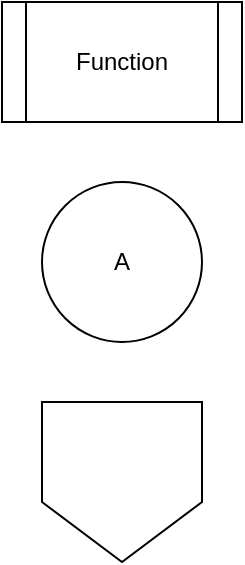 <mxfile version="14.6.5" type="device"><diagram id="1CPJt0wjCJT6HzRZDFrK" name="Page-1"><mxGraphModel dx="1102" dy="557" grid="1" gridSize="10" guides="1" tooltips="1" connect="1" arrows="1" fold="1" page="1" pageScale="1" pageWidth="827" pageHeight="1169" math="0" shadow="0"><root><mxCell id="0"/><mxCell id="1" parent="0"/><mxCell id="IK1Ocbik4Yg1WCe-ZIgw-1" value="Function" style="shape=process;whiteSpace=wrap;html=1;backgroundOutline=1;" parent="1" vertex="1"><mxGeometry x="40" y="40" width="120" height="60" as="geometry"/></mxCell><mxCell id="IK1Ocbik4Yg1WCe-ZIgw-2" value="A" style="ellipse;whiteSpace=wrap;html=1;aspect=fixed;" parent="1" vertex="1"><mxGeometry x="60" y="130" width="80" height="80" as="geometry"/></mxCell><mxCell id="IK1Ocbik4Yg1WCe-ZIgw-4" value="" style="shape=offPageConnector;whiteSpace=wrap;html=1;" parent="1" vertex="1"><mxGeometry x="60" y="240" width="80" height="80" as="geometry"/></mxCell></root></mxGraphModel></diagram></mxfile>